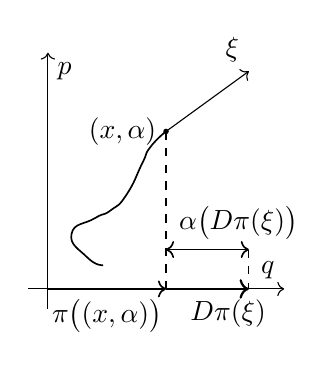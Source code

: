 \begin{tikzpicture}
% axes
  \draw[->] (-.25,0) -- (3,0);
  \draw[->] (0,-.25) -- (0,3);
  \node[anchor = south east] at (3,0) {$q$};
  \node[anchor = north west] at (0,3) {$p$};
  \node[shape = coordinate] (origin) at (0,0) {};

% path
  \draw[line width = .6pt, black] 
  plot [smooth, tension = 1] coordinates
  {(.7,.3) (.5,.4) (.3,.7) (.6,.9) (.8,1)
  (1,1.2) (1.2,1.6) (1.3,1.8) (1.5, 2)};
  \node[shape = coordinate, label = {left:$(x,\alpha)$}] (particle) at (1.5, 2) {};
  \fill[black] (particle) circle (1pt);

% projection
  \node[shape = coordinate] (proj) at (particle |- origin) {};
  \draw[dashed] (particle) -- (proj);
  \draw[line width = .6pt, ->] (origin) -- (proj)
    node[midway, below] {$\pi\big((x,\alpha)\big)$};

% derivatives
  \node[shape=coordinate, label={above left:$\xi$}] (tanTip) at ($(particle) + (36:1.3)$) {};
  \draw[->] (particle) -- (tanTip);
  \draw[line width = .8pt, ->] (proj) -- (tanTip |- origin)
  node[near end, below] {$D\pi(\xi)$};

% 1-form
  \draw[<->, line width = .6pt]
    ($(proj) + (0,.5)$) -- ($(tanTip |- origin) + (0,.5)$)
    node[very near end,above] {$\alpha\big(D\pi(\xi)\big)$};
  \draw[dashed] ($(tanTip |- origin) + (0,.5)$) -- (tanTip |- origin);

\end{tikzpicture}